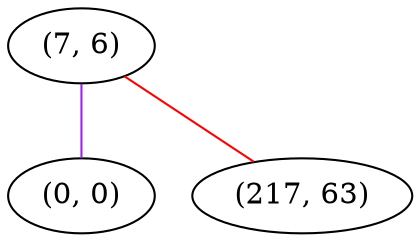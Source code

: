 graph "" {
"(7, 6)";
"(0, 0)";
"(217, 63)";
"(7, 6)" -- "(0, 0)"  [color=purple, key=0, weight=4];
"(7, 6)" -- "(217, 63)"  [color=red, key=0, weight=1];
}
